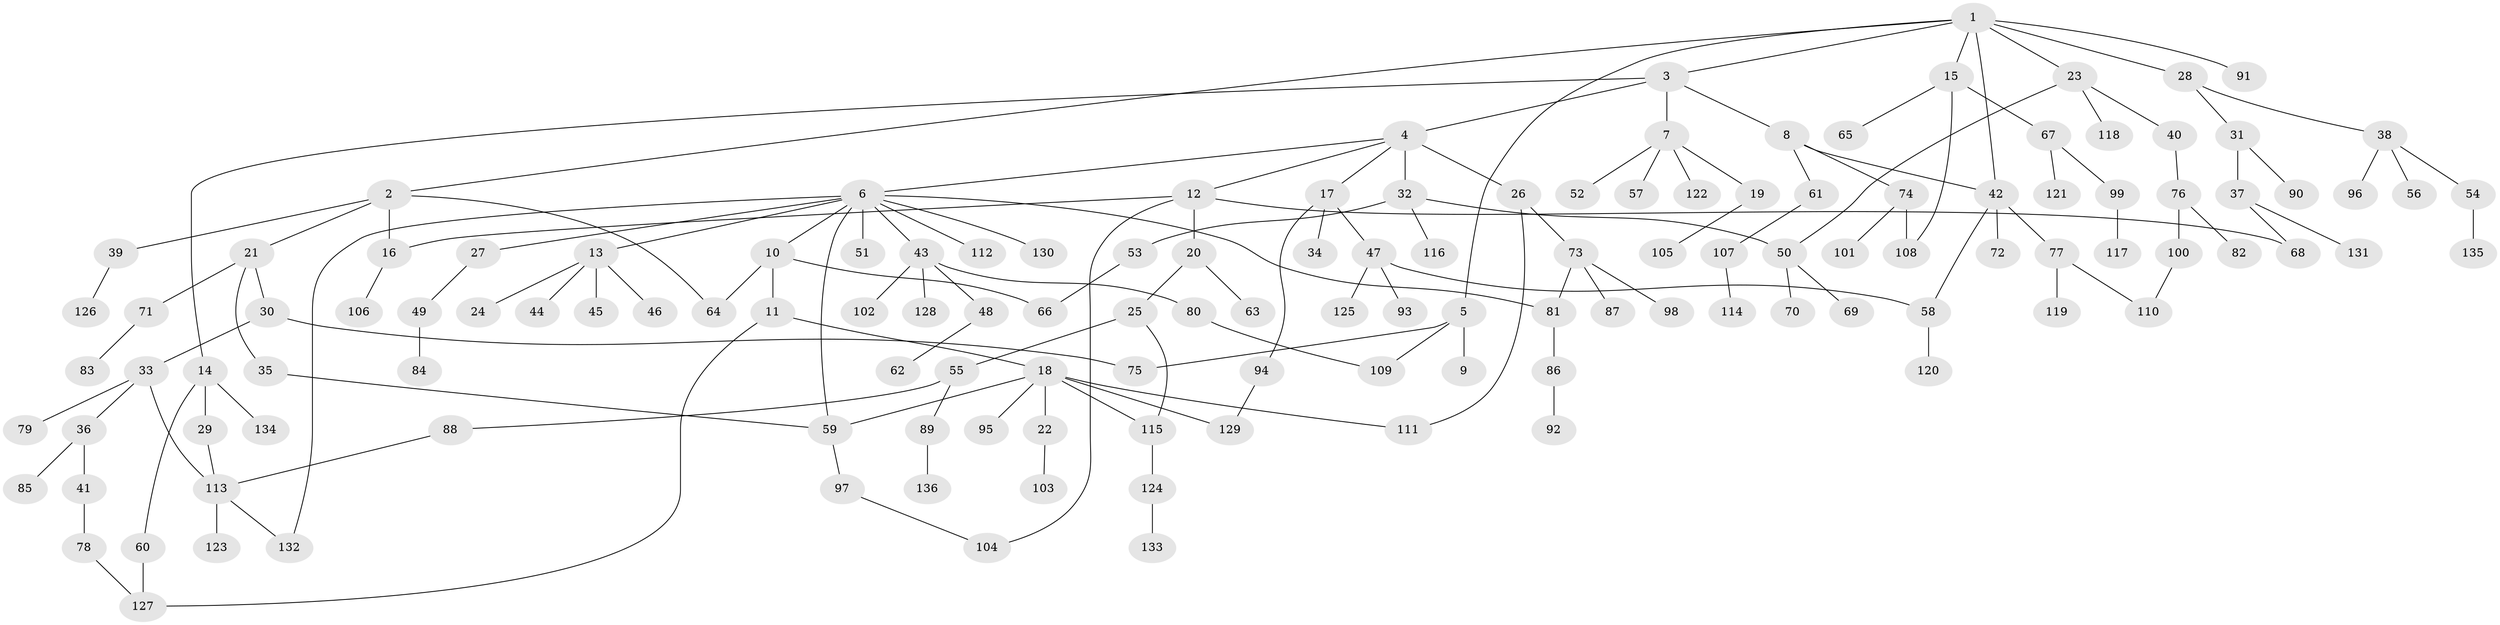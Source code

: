 // coarse degree distribution, {1: 0.6666666666666666, 3: 0.05555555555555555, 5: 0.018518518518518517, 11: 0.018518518518518517, 2: 0.18518518518518517, 8: 0.018518518518518517, 4: 0.018518518518518517, 19: 0.018518518518518517}
// Generated by graph-tools (version 1.1) at 2025/46/03/04/25 21:46:08]
// undirected, 136 vertices, 158 edges
graph export_dot {
graph [start="1"]
  node [color=gray90,style=filled];
  1;
  2;
  3;
  4;
  5;
  6;
  7;
  8;
  9;
  10;
  11;
  12;
  13;
  14;
  15;
  16;
  17;
  18;
  19;
  20;
  21;
  22;
  23;
  24;
  25;
  26;
  27;
  28;
  29;
  30;
  31;
  32;
  33;
  34;
  35;
  36;
  37;
  38;
  39;
  40;
  41;
  42;
  43;
  44;
  45;
  46;
  47;
  48;
  49;
  50;
  51;
  52;
  53;
  54;
  55;
  56;
  57;
  58;
  59;
  60;
  61;
  62;
  63;
  64;
  65;
  66;
  67;
  68;
  69;
  70;
  71;
  72;
  73;
  74;
  75;
  76;
  77;
  78;
  79;
  80;
  81;
  82;
  83;
  84;
  85;
  86;
  87;
  88;
  89;
  90;
  91;
  92;
  93;
  94;
  95;
  96;
  97;
  98;
  99;
  100;
  101;
  102;
  103;
  104;
  105;
  106;
  107;
  108;
  109;
  110;
  111;
  112;
  113;
  114;
  115;
  116;
  117;
  118;
  119;
  120;
  121;
  122;
  123;
  124;
  125;
  126;
  127;
  128;
  129;
  130;
  131;
  132;
  133;
  134;
  135;
  136;
  1 -- 2;
  1 -- 3;
  1 -- 5;
  1 -- 15;
  1 -- 23;
  1 -- 28;
  1 -- 91;
  1 -- 42;
  2 -- 16;
  2 -- 21;
  2 -- 39;
  2 -- 64;
  3 -- 4;
  3 -- 7;
  3 -- 8;
  3 -- 14;
  4 -- 6;
  4 -- 12;
  4 -- 17;
  4 -- 26;
  4 -- 32;
  5 -- 9;
  5 -- 109;
  5 -- 75;
  6 -- 10;
  6 -- 13;
  6 -- 27;
  6 -- 43;
  6 -- 51;
  6 -- 112;
  6 -- 130;
  6 -- 59;
  6 -- 81;
  6 -- 132;
  7 -- 19;
  7 -- 52;
  7 -- 57;
  7 -- 122;
  8 -- 42;
  8 -- 61;
  8 -- 74;
  10 -- 11;
  10 -- 64;
  10 -- 66;
  11 -- 18;
  11 -- 127;
  12 -- 20;
  12 -- 104;
  12 -- 16;
  12 -- 68;
  13 -- 24;
  13 -- 44;
  13 -- 45;
  13 -- 46;
  14 -- 29;
  14 -- 60;
  14 -- 134;
  15 -- 65;
  15 -- 67;
  15 -- 108;
  16 -- 106;
  17 -- 34;
  17 -- 47;
  17 -- 94;
  18 -- 22;
  18 -- 59;
  18 -- 95;
  18 -- 111;
  18 -- 115;
  18 -- 129;
  19 -- 105;
  20 -- 25;
  20 -- 63;
  21 -- 30;
  21 -- 35;
  21 -- 71;
  22 -- 103;
  23 -- 40;
  23 -- 118;
  23 -- 50;
  25 -- 55;
  25 -- 115;
  26 -- 73;
  26 -- 111;
  27 -- 49;
  28 -- 31;
  28 -- 38;
  29 -- 113;
  30 -- 33;
  30 -- 75;
  31 -- 37;
  31 -- 90;
  32 -- 50;
  32 -- 53;
  32 -- 116;
  33 -- 36;
  33 -- 79;
  33 -- 113;
  35 -- 59;
  36 -- 41;
  36 -- 85;
  37 -- 68;
  37 -- 131;
  38 -- 54;
  38 -- 56;
  38 -- 96;
  39 -- 126;
  40 -- 76;
  41 -- 78;
  42 -- 58;
  42 -- 72;
  42 -- 77;
  43 -- 48;
  43 -- 80;
  43 -- 102;
  43 -- 128;
  47 -- 93;
  47 -- 125;
  47 -- 58;
  48 -- 62;
  49 -- 84;
  50 -- 69;
  50 -- 70;
  53 -- 66;
  54 -- 135;
  55 -- 88;
  55 -- 89;
  58 -- 120;
  59 -- 97;
  60 -- 127;
  61 -- 107;
  67 -- 99;
  67 -- 121;
  71 -- 83;
  73 -- 81;
  73 -- 87;
  73 -- 98;
  74 -- 101;
  74 -- 108;
  76 -- 82;
  76 -- 100;
  77 -- 110;
  77 -- 119;
  78 -- 127;
  80 -- 109;
  81 -- 86;
  86 -- 92;
  88 -- 113;
  89 -- 136;
  94 -- 129;
  97 -- 104;
  99 -- 117;
  100 -- 110;
  107 -- 114;
  113 -- 123;
  113 -- 132;
  115 -- 124;
  124 -- 133;
}
